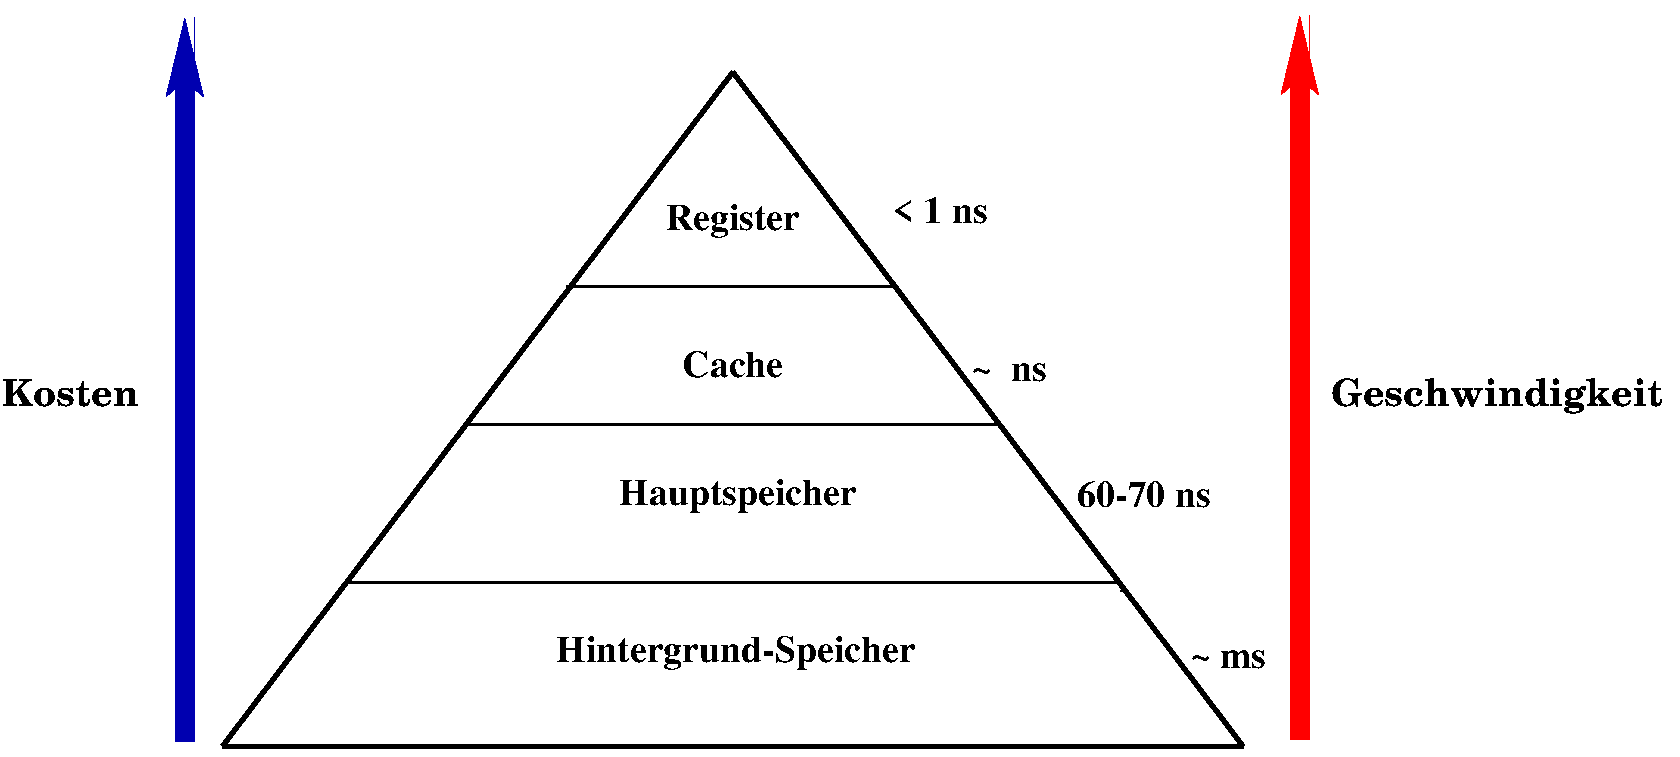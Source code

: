 #FIG 3.2  Produced by xfig version 3.2.7
Landscape
Center
Metric
A4
100.00
Single
-2
1200 2
2 1 0 2 0 7 50 -1 -1 0.000 0 0 -1 0 0 2
	 4755 4050 7080 4050
2 1 0 2 0 7 50 -1 -1 0.000 0 0 -1 0 0 2
	 4050 5040 7830 5040
2 1 0 1 0 7 50 -1 -1 0.000 0 0 -1 0 0 1
	 8715 6225
2 1 0 2 0 7 50 -1 -1 0.000 0 0 -1 0 0 2
	 3180 6165 8685 6165
2 1 0 3 0 7 50 -1 -1 0.000 0 0 -1 0 0 2
	 5940 7335 2295 7335
2 1 0 3 0 7 50 -1 -1 0.000 0 0 -1 0 0 2
	 9585 7335 5940 7335
2 1 0 3 0 7 50 -1 -1 0.000 0 0 -1 0 0 2
	 5940 2520 9585 7335
2 1 0 3 0 7 50 -1 -1 0.000 0 0 -1 0 0 2
	 5940 2520 2295 7335
2 1 0 10 4 4 50 -1 -1 0.000 0 0 -1 1 0 2
	2 1 8.00 90.00 150.00
	 9990 7290 9990 2115
2 1 0 10 9 0 50 -1 -1 0.000 0 0 -1 0 1 2
	2 1 8.00 90.00 150.00
	 2025 2130 2025 7305
4 0 0 50 -1 2 18 0.0000 4 135 570 7650 4725 ~  ns\001
4 0 0 50 -1 26 18 0.0000 4 270 2415 10215 4905 Geschwindigkeit\001
4 0 0 50 -1 2 18 0.0000 4 135 570 9210 6780 ~ ms\001
4 0 0 50 -1 2 18 0.0000 4 255 2670 4680 6735 Hintergrund-Speicher\001
4 0 0 50 -1 2 18 0.0000 4 255 1755 5130 5610 Hauptspeicher\001
4 0 0 50 -1 2 18 0.0000 4 195 975 8400 5625 60-70 ns\001
4 0 0 50 -1 2 18 0.0000 4 195 750 5580 4695 Cache\001
4 0 0 50 -1 2 18 0.0000 4 255 990 5460 3645 Register\001
4 0 0 50 -1 2 18 0.0000 4 195 720 7080 3600 < 1 ns\001
4 0 0 50 -1 26 18 0.0000 4 210 1050 720 4905 Kosten\001
